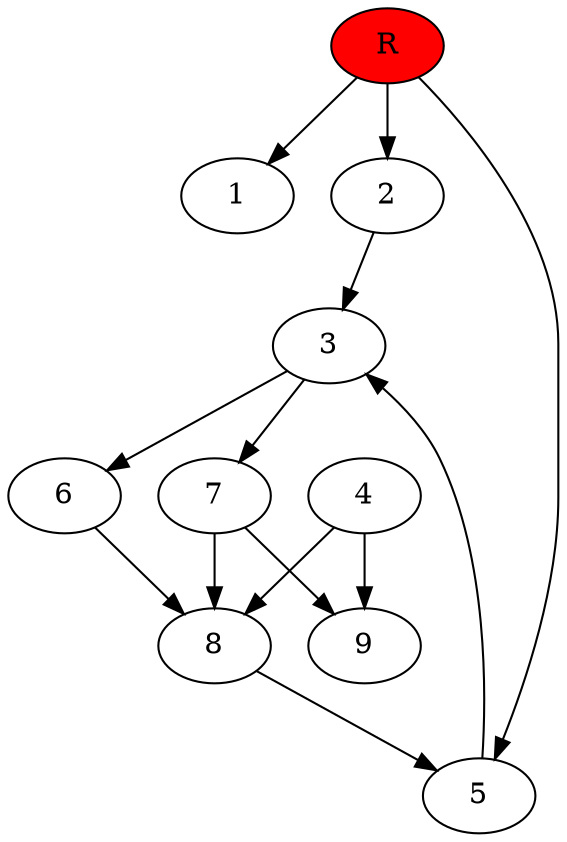 digraph prb7845 {
	1
	2
	3
	4
	5
	6
	7
	8
	R [fillcolor="#ff0000" style=filled]
	2 -> 3
	3 -> 6
	3 -> 7
	4 -> 8
	4 -> 9
	5 -> 3
	6 -> 8
	7 -> 8
	7 -> 9
	8 -> 5
	R -> 1
	R -> 2
	R -> 5
}
